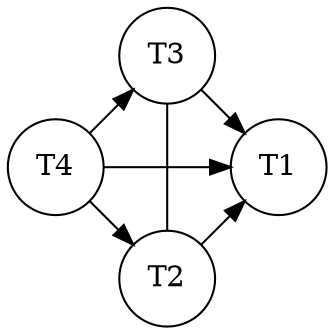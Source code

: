 digraph finite_state_machine {

layout="circo";
graph [nodesep=“4”]
node [shape = circle];
overlap=false;

T2 -> T1 [label=""]
T3 -> T1 [label=""]
T4 -> T3 [label=""]
T4 -> T1 [label=""]
T4 -> T2 [label=""]
T2 -> T3 [dir="none"]
}

